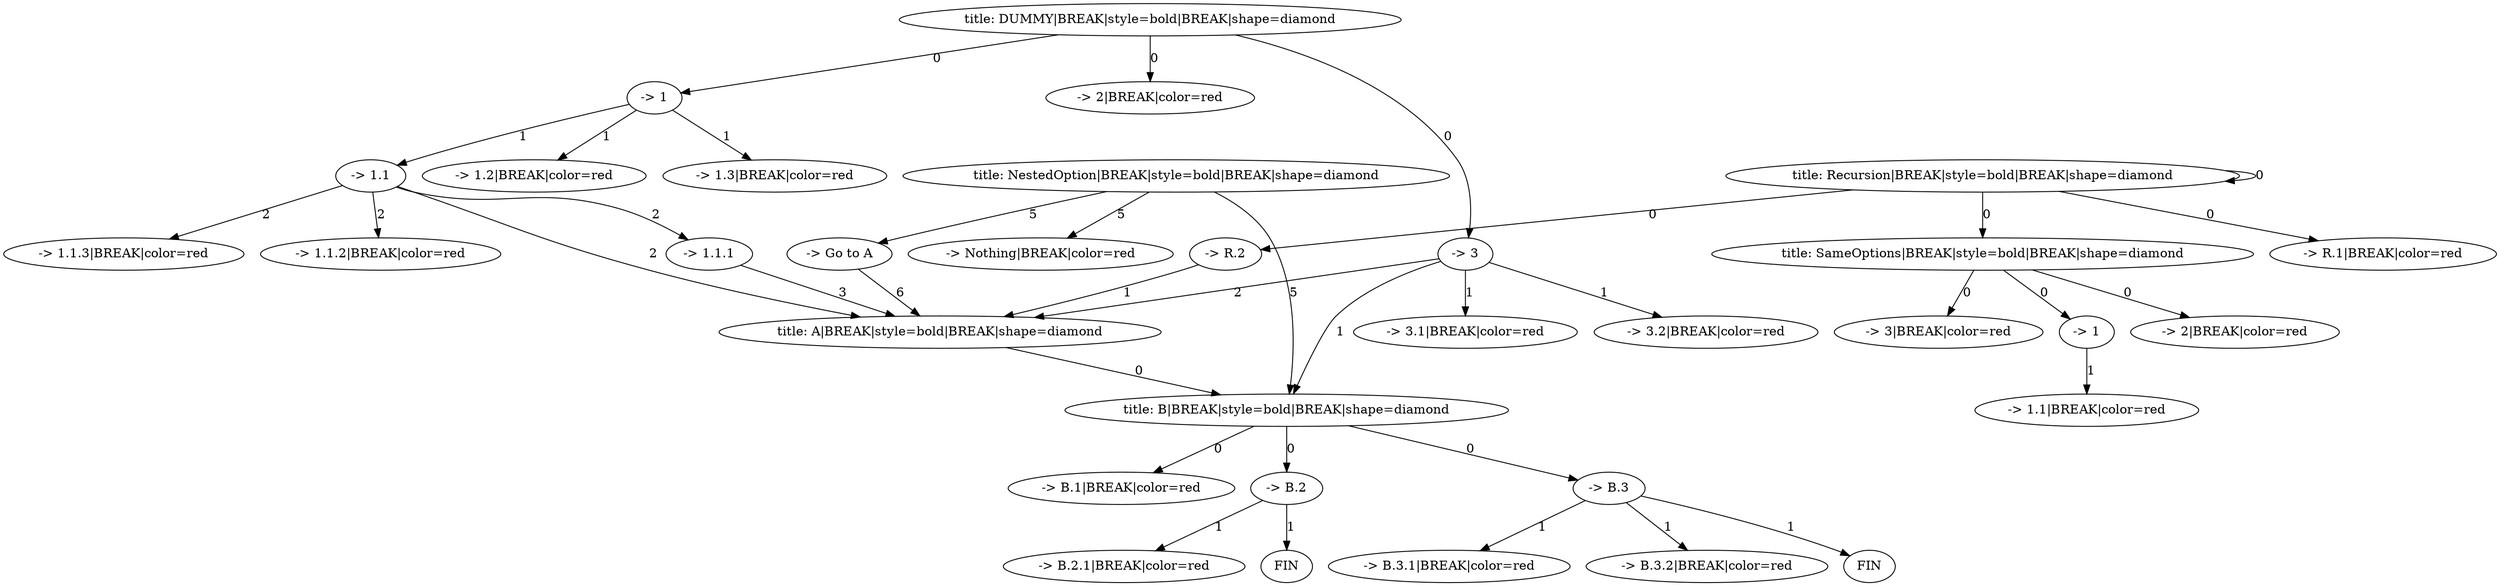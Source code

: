 digraph {
    0 [ label = "title: DUMMY|BREAK|style=bold|BREAK|shape=diamond" ]
    1 [ label = "title: A|BREAK|style=bold|BREAK|shape=diamond" ]
    2 [ label = "title: B|BREAK|style=bold|BREAK|shape=diamond" ]
    3 [ label = "title: Recursion|BREAK|style=bold|BREAK|shape=diamond" ]
    4 [ label = "title: SameOptions|BREAK|style=bold|BREAK|shape=diamond" ]
    5 [ label = "title: NestedOption|BREAK|style=bold|BREAK|shape=diamond" ]
    6 [ label = "-> 1" ]
    7 [ label = "-> 1.1" ]
    8 [ label = "-> 1.1.1" ]
    9 [ label = "-> 1.1.2|BREAK|color=red" ]
    10 [ label = "-> 1.1.3|BREAK|color=red" ]
    11 [ label = "-> 1.2|BREAK|color=red" ]
    12 [ label = "-> 1.3|BREAK|color=red" ]
    13 [ label = "-> 2|BREAK|color=red" ]
    14 [ label = "-> 3" ]
    15 [ label = "-> 3.1|BREAK|color=red" ]
    16 [ label = "-> 3.2|BREAK|color=red" ]
    17 [ label = "-> B.1|BREAK|color=red" ]
    18 [ label = "-> B.2" ]
    19 [ label = "FIN" ]
    20 [ label = "-> B.2.1|BREAK|color=red" ]
    21 [ label = "-> B.3" ]
    22 [ label = "-> B.3.1|BREAK|color=red" ]
    23 [ label = "-> B.3.2|BREAK|color=red" ]
    24 [ label = "FIN" ]
    25 [ label = "-> R.1|BREAK|color=red" ]
    26 [ label = "-> R.2" ]
    27 [ label = "-> 1" ]
    28 [ label = "-> 1.1|BREAK|color=red" ]
    29 [ label = "-> 2|BREAK|color=red" ]
    30 [ label = "-> 3|BREAK|color=red" ]
    31 [ label = "-> Go to A" ]
    32 [ label = "-> Nothing|BREAK|color=red" ]
    0 -> 6 [ label = "0" ]
    6 -> 7 [ label = "1" ]
    7 -> 8 [ label = "2" ]
    8 -> 1 [ label = "3" ]
    7 -> 1 [ label = "2" ]
    7 -> 9 [ label = "2" ]
    7 -> 10 [ label = "2" ]
    6 -> 11 [ label = "1" ]
    6 -> 12 [ label = "1" ]
    0 -> 13 [ label = "0" ]
    0 -> 14 [ label = "0" ]
    14 -> 15 [ label = "1" ]
    14 -> 16 [ label = "1" ]
    14 -> 1 [ label = "2" ]
    14 -> 2 [ label = "1" ]
    1 -> 2 [ label = "0" ]
    2 -> 17 [ label = "0" ]
    2 -> 18 [ label = "0" ]
    18 -> 19 [ label = "1" ]
    18 -> 20 [ label = "1" ]
    2 -> 21 [ label = "0" ]
    21 -> 22 [ label = "1" ]
    21 -> 23 [ label = "1" ]
    21 -> 24 [ label = "1" ]
    3 -> 25 [ label = "0" ]
    3 -> 4 [ label = "0" ]
    3 -> 26 [ label = "0" ]
    26 -> 1 [ label = "1" ]
    3 -> 3 [ label = "0" ]
    4 -> 27 [ label = "0" ]
    27 -> 28 [ label = "1" ]
    4 -> 29 [ label = "0" ]
    4 -> 30 [ label = "0" ]
    5 -> 31 [ label = "5" ]
    31 -> 1 [ label = "6" ]
    5 -> 32 [ label = "5" ]
    5 -> 2 [ label = "5" ]
}
